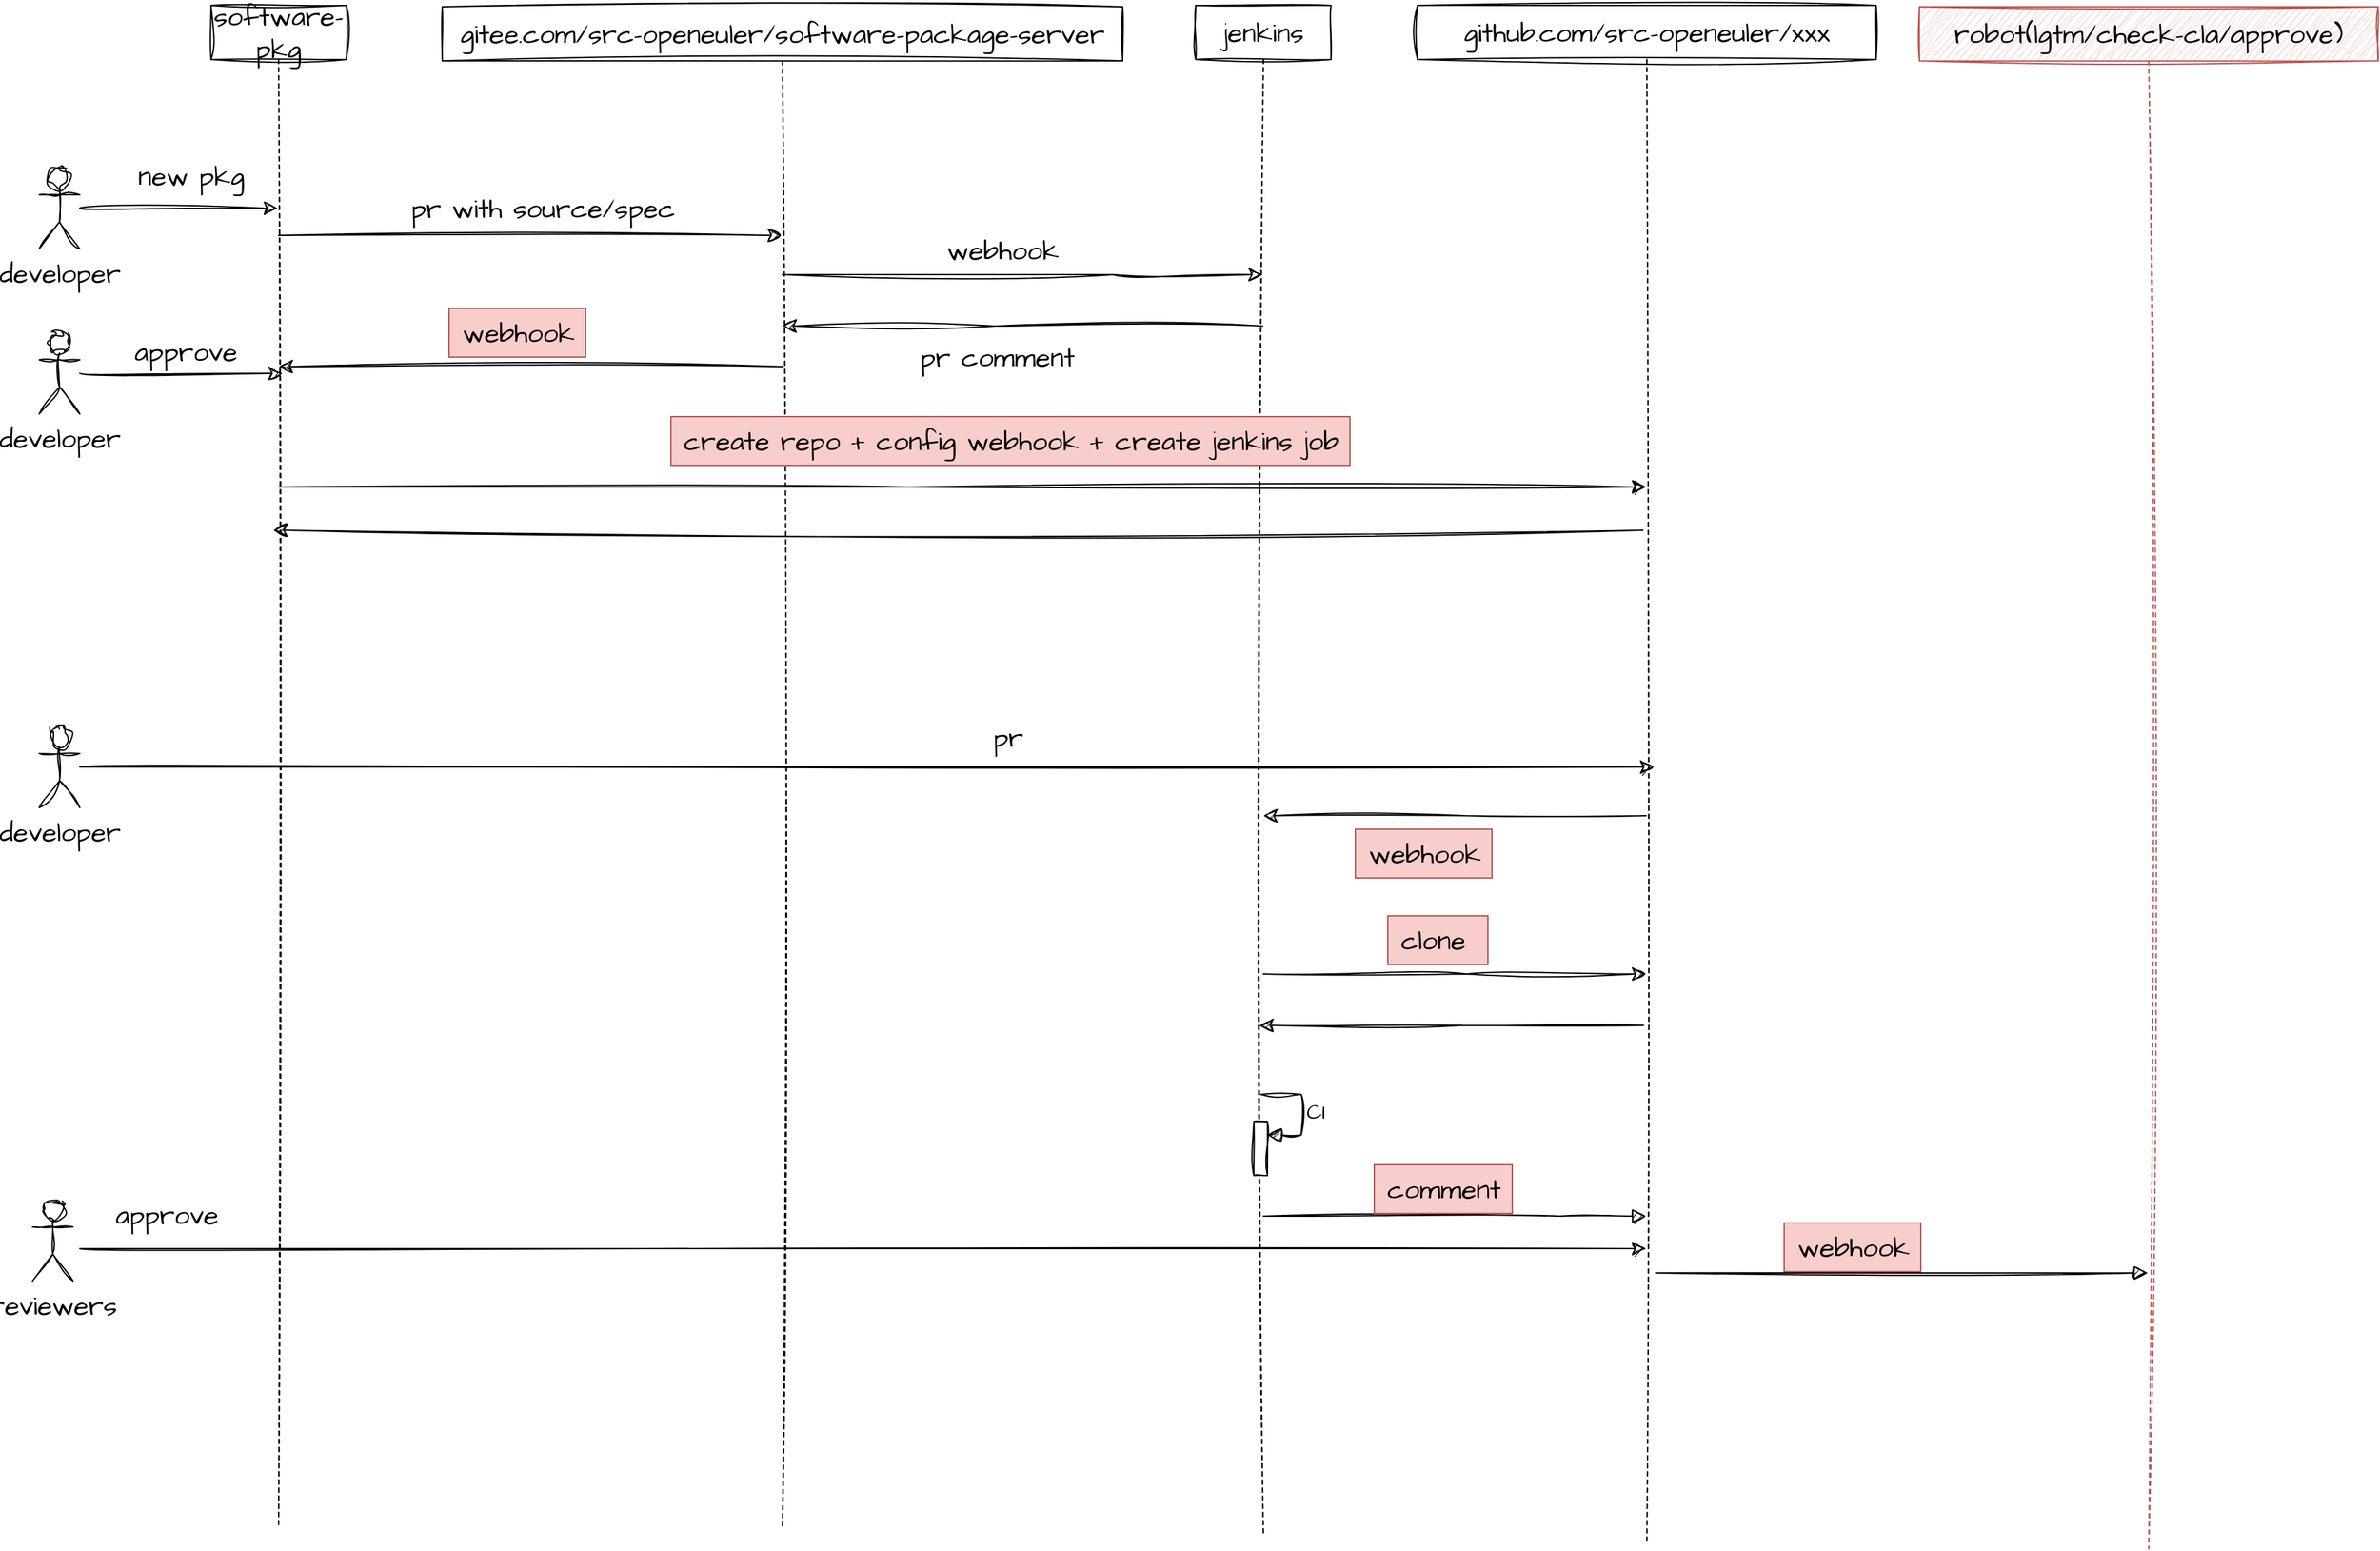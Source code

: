 <mxfile version="22.0.4" type="github">
  <diagram name="第 1 页" id="nX0OA5Yrxu2GbDCR7jsl">
    <mxGraphModel dx="3231" dy="1766" grid="0" gridSize="10" guides="1" tooltips="1" connect="1" arrows="1" fold="1" page="0" pageScale="1" pageWidth="827" pageHeight="1169" math="0" shadow="0">
      <root>
        <mxCell id="0" />
        <mxCell id="1" parent="0" />
        <mxCell id="My8W65zsZmGNKxrqSNCy-5" style="edgeStyle=none;curved=1;rounded=0;sketch=1;hachureGap=4;jiggle=2;curveFitting=1;orthogonalLoop=1;jettySize=auto;html=1;fontFamily=Architects Daughter;fontSource=https%3A%2F%2Ffonts.googleapis.com%2Fcss%3Ffamily%3DArchitects%2BDaughter;fontSize=16;startSize=8;endSize=8;" edge="1" parent="1" source="My8W65zsZmGNKxrqSNCy-1" target="My8W65zsZmGNKxrqSNCy-3">
          <mxGeometry relative="1" as="geometry" />
        </mxCell>
        <mxCell id="My8W65zsZmGNKxrqSNCy-1" value="developer" style="shape=umlActor;verticalLabelPosition=bottom;verticalAlign=top;html=1;outlineConnect=0;sketch=1;hachureGap=4;jiggle=2;curveFitting=1;fontFamily=Architects Daughter;fontSource=https%3A%2F%2Ffonts.googleapis.com%2Fcss%3Ffamily%3DArchitects%2BDaughter;fontSize=20;" vertex="1" parent="1">
          <mxGeometry x="-551" y="-6" width="30" height="60" as="geometry" />
        </mxCell>
        <mxCell id="My8W65zsZmGNKxrqSNCy-7" style="edgeStyle=none;curved=0;rounded=0;sketch=1;hachureGap=4;jiggle=2;curveFitting=1;orthogonalLoop=1;jettySize=auto;html=1;fontFamily=Architects Daughter;fontSource=https%3A%2F%2Ffonts.googleapis.com%2Fcss%3Ffamily%3DArchitects%2BDaughter;fontSize=16;startSize=8;endSize=8;" edge="1" parent="1" target="My8W65zsZmGNKxrqSNCy-4">
          <mxGeometry relative="1" as="geometry">
            <mxPoint x="-374" y="44" as="sourcePoint" />
            <mxPoint x="-203" y="44" as="targetPoint" />
          </mxGeometry>
        </mxCell>
        <mxCell id="My8W65zsZmGNKxrqSNCy-47" style="edgeStyle=none;curved=0;rounded=0;sketch=1;hachureGap=4;jiggle=2;curveFitting=1;orthogonalLoop=1;jettySize=auto;html=1;fontFamily=Architects Daughter;fontSource=https%3A%2F%2Ffonts.googleapis.com%2Fcss%3Ffamily%3DArchitects%2BDaughter;fontSize=16;startSize=8;endSize=8;" edge="1" parent="1" source="My8W65zsZmGNKxrqSNCy-3" target="My8W65zsZmGNKxrqSNCy-33">
          <mxGeometry relative="1" as="geometry">
            <Array as="points">
              <mxPoint x="92" y="230" />
            </Array>
          </mxGeometry>
        </mxCell>
        <mxCell id="My8W65zsZmGNKxrqSNCy-3" value="software-pkg" style="shape=umlLifeline;perimeter=lifelinePerimeter;whiteSpace=wrap;html=1;container=1;dropTarget=0;collapsible=0;recursiveResize=0;outlineConnect=0;portConstraint=eastwest;newEdgeStyle={&quot;curved&quot;:0,&quot;rounded&quot;:0};sketch=1;hachureGap=4;jiggle=2;curveFitting=1;fontFamily=Architects Daughter;fontSource=https%3A%2F%2Ffonts.googleapis.com%2Fcss%3Ffamily%3DArchitects%2BDaughter;fontSize=20;" vertex="1" parent="1">
          <mxGeometry x="-424" y="-126" width="100" height="1124" as="geometry" />
        </mxCell>
        <mxCell id="My8W65zsZmGNKxrqSNCy-14" style="edgeStyle=none;curved=0;rounded=0;sketch=1;hachureGap=4;jiggle=2;curveFitting=1;orthogonalLoop=1;jettySize=auto;html=1;fontFamily=Architects Daughter;fontSource=https%3A%2F%2Ffonts.googleapis.com%2Fcss%3Ffamily%3DArchitects%2BDaughter;fontSize=16;startSize=8;endSize=8;" edge="1" parent="1" source="My8W65zsZmGNKxrqSNCy-4" target="My8W65zsZmGNKxrqSNCy-11">
          <mxGeometry relative="1" as="geometry">
            <Array as="points">
              <mxPoint x="243" y="73" />
            </Array>
          </mxGeometry>
        </mxCell>
        <mxCell id="My8W65zsZmGNKxrqSNCy-25" style="edgeStyle=none;curved=0;rounded=0;sketch=1;hachureGap=4;jiggle=2;curveFitting=1;orthogonalLoop=1;jettySize=auto;html=1;fontFamily=Architects Daughter;fontSource=https%3A%2F%2Ffonts.googleapis.com%2Fcss%3Ffamily%3DArchitects%2BDaughter;fontSize=16;startSize=8;endSize=8;" edge="1" parent="1" target="My8W65zsZmGNKxrqSNCy-3">
          <mxGeometry relative="1" as="geometry">
            <mxPoint x="-357" y="146" as="targetPoint" />
            <mxPoint x="-1" y="141.0" as="sourcePoint" />
          </mxGeometry>
        </mxCell>
        <mxCell id="My8W65zsZmGNKxrqSNCy-4" value="gitee.com/src-openeuler/software-package-server" style="shape=umlLifeline;perimeter=lifelinePerimeter;whiteSpace=wrap;html=1;container=1;dropTarget=0;collapsible=0;recursiveResize=0;outlineConnect=0;portConstraint=eastwest;newEdgeStyle={&quot;curved&quot;:0,&quot;rounded&quot;:0};sketch=1;hachureGap=4;jiggle=2;curveFitting=1;fontFamily=Architects Daughter;fontSource=https%3A%2F%2Ffonts.googleapis.com%2Fcss%3Ffamily%3DArchitects%2BDaughter;fontSize=20;" vertex="1" parent="1">
          <mxGeometry x="-253" y="-125" width="503" height="1125" as="geometry" />
        </mxCell>
        <mxCell id="My8W65zsZmGNKxrqSNCy-6" value="new pkg" style="text;html=1;align=center;verticalAlign=middle;resizable=0;points=[];autosize=1;strokeColor=none;fillColor=none;fontSize=20;fontFamily=Architects Daughter;" vertex="1" parent="1">
          <mxGeometry x="-488" y="-18" width="97" height="36" as="geometry" />
        </mxCell>
        <mxCell id="My8W65zsZmGNKxrqSNCy-8" value="pr with source/spec" style="text;html=1;align=center;verticalAlign=middle;resizable=0;points=[];autosize=1;strokeColor=none;fillColor=none;fontSize=20;fontFamily=Architects Daughter;" vertex="1" parent="1">
          <mxGeometry x="-286" y="6" width="213" height="36" as="geometry" />
        </mxCell>
        <mxCell id="My8W65zsZmGNKxrqSNCy-22" style="edgeStyle=none;curved=0;rounded=0;sketch=1;hachureGap=4;jiggle=2;curveFitting=1;orthogonalLoop=1;jettySize=auto;html=1;fontFamily=Architects Daughter;fontSource=https%3A%2F%2Ffonts.googleapis.com%2Fcss%3Ffamily%3DArchitects%2BDaughter;fontSize=16;startSize=8;endSize=8;" edge="1" parent="1" source="My8W65zsZmGNKxrqSNCy-11" target="My8W65zsZmGNKxrqSNCy-4">
          <mxGeometry relative="1" as="geometry">
            <mxPoint x="253.333" y="147.333" as="targetPoint" />
            <Array as="points">
              <mxPoint x="156" y="111" />
            </Array>
          </mxGeometry>
        </mxCell>
        <mxCell id="My8W65zsZmGNKxrqSNCy-56" style="edgeStyle=none;curved=0;rounded=0;sketch=1;hachureGap=4;jiggle=2;curveFitting=1;orthogonalLoop=1;jettySize=auto;html=1;fontFamily=Architects Daughter;fontSource=https%3A%2F%2Ffonts.googleapis.com%2Fcss%3Ffamily%3DArchitects%2BDaughter;fontSize=16;startSize=8;endSize=8;" edge="1" parent="1" source="My8W65zsZmGNKxrqSNCy-11" target="My8W65zsZmGNKxrqSNCy-33">
          <mxGeometry relative="1" as="geometry">
            <Array as="points">
              <mxPoint x="504" y="590" />
            </Array>
          </mxGeometry>
        </mxCell>
        <mxCell id="My8W65zsZmGNKxrqSNCy-11" value="jenkins" style="shape=umlLifeline;perimeter=lifelinePerimeter;whiteSpace=wrap;html=1;container=1;dropTarget=0;collapsible=0;recursiveResize=0;outlineConnect=0;portConstraint=eastwest;newEdgeStyle={&quot;curved&quot;:0,&quot;rounded&quot;:0};sketch=1;hachureGap=4;jiggle=2;curveFitting=1;fontFamily=Architects Daughter;fontSource=https%3A%2F%2Ffonts.googleapis.com%2Fcss%3Ffamily%3DArchitects%2BDaughter;fontSize=20;" vertex="1" parent="1">
          <mxGeometry x="304" y="-126" width="100" height="1131" as="geometry" />
        </mxCell>
        <mxCell id="My8W65zsZmGNKxrqSNCy-61" value="" style="html=1;points=[[0,0,0,0,5],[0,1,0,0,-5],[1,0,0,0,5],[1,1,0,0,-5]];perimeter=orthogonalPerimeter;outlineConnect=0;targetShapes=umlLifeline;portConstraint=eastwest;newEdgeStyle={&quot;curved&quot;:0,&quot;rounded&quot;:0};sketch=1;hachureGap=4;jiggle=2;curveFitting=1;fontFamily=Architects Daughter;fontSource=https%3A%2F%2Ffonts.googleapis.com%2Fcss%3Ffamily%3DArchitects%2BDaughter;fontSize=20;" vertex="1" parent="My8W65zsZmGNKxrqSNCy-11">
          <mxGeometry x="43" y="825" width="10" height="40" as="geometry" />
        </mxCell>
        <mxCell id="My8W65zsZmGNKxrqSNCy-62" value="CI" style="html=1;align=left;spacingLeft=2;endArrow=block;rounded=0;edgeStyle=orthogonalEdgeStyle;curved=0;rounded=0;sketch=1;hachureGap=4;jiggle=2;curveFitting=1;fontFamily=Architects Daughter;fontSource=https%3A%2F%2Ffonts.googleapis.com%2Fcss%3Ffamily%3DArchitects%2BDaughter;fontSize=16;startSize=8;endSize=8;" edge="1" target="My8W65zsZmGNKxrqSNCy-61" parent="My8W65zsZmGNKxrqSNCy-11">
          <mxGeometry relative="1" as="geometry">
            <mxPoint x="48" y="805" as="sourcePoint" />
            <Array as="points">
              <mxPoint x="78" y="835" />
            </Array>
          </mxGeometry>
        </mxCell>
        <mxCell id="My8W65zsZmGNKxrqSNCy-15" value="webhook" style="text;html=1;align=center;verticalAlign=middle;resizable=0;points=[];autosize=1;strokeColor=none;fillColor=none;fontSize=20;fontFamily=Architects Daughter;" vertex="1" parent="1">
          <mxGeometry x="110" y="37" width="101" height="36" as="geometry" />
        </mxCell>
        <mxCell id="My8W65zsZmGNKxrqSNCy-23" value="pr comment" style="text;html=1;align=center;verticalAlign=middle;resizable=0;points=[];autosize=1;strokeColor=none;fillColor=none;fontSize=20;fontFamily=Architects Daughter;" vertex="1" parent="1">
          <mxGeometry x="91" y="116" width="132" height="36" as="geometry" />
        </mxCell>
        <mxCell id="My8W65zsZmGNKxrqSNCy-26" value="webhook" style="text;html=1;align=center;verticalAlign=middle;resizable=0;points=[];autosize=1;strokeColor=#b85450;fillColor=#f8cecc;fontSize=20;fontFamily=Architects Daughter;" vertex="1" parent="1">
          <mxGeometry x="-248" y="98" width="101" height="36" as="geometry" />
        </mxCell>
        <mxCell id="My8W65zsZmGNKxrqSNCy-49" style="edgeStyle=none;curved=0;rounded=0;sketch=1;hachureGap=4;jiggle=2;curveFitting=1;orthogonalLoop=1;jettySize=auto;html=1;fontFamily=Architects Daughter;fontSource=https%3A%2F%2Ffonts.googleapis.com%2Fcss%3Ffamily%3DArchitects%2BDaughter;fontSize=16;startSize=8;endSize=8;" edge="1" parent="1">
          <mxGeometry relative="1" as="geometry">
            <mxPoint x="-378" y="262" as="targetPoint" />
            <mxPoint x="634.5" y="262" as="sourcePoint" />
          </mxGeometry>
        </mxCell>
        <mxCell id="My8W65zsZmGNKxrqSNCy-54" style="edgeStyle=none;curved=0;rounded=0;sketch=1;hachureGap=4;jiggle=2;curveFitting=1;orthogonalLoop=1;jettySize=auto;html=1;fontFamily=Architects Daughter;fontSource=https%3A%2F%2Ffonts.googleapis.com%2Fcss%3Ffamily%3DArchitects%2BDaughter;fontSize=16;startSize=8;endSize=8;" edge="1" parent="1" source="My8W65zsZmGNKxrqSNCy-33" target="My8W65zsZmGNKxrqSNCy-11">
          <mxGeometry relative="1" as="geometry">
            <Array as="points">
              <mxPoint x="503" y="473" />
            </Array>
          </mxGeometry>
        </mxCell>
        <mxCell id="My8W65zsZmGNKxrqSNCy-33" value="github.com/src-openeuler/xxx" style="shape=umlLifeline;perimeter=lifelinePerimeter;whiteSpace=wrap;html=1;container=1;dropTarget=0;collapsible=0;recursiveResize=0;outlineConnect=0;portConstraint=eastwest;newEdgeStyle={&quot;curved&quot;:0,&quot;rounded&quot;:0};sketch=1;hachureGap=4;jiggle=2;curveFitting=1;fontFamily=Architects Daughter;fontSource=https%3A%2F%2Ffonts.googleapis.com%2Fcss%3Ffamily%3DArchitects%2BDaughter;fontSize=20;" vertex="1" parent="1">
          <mxGeometry x="468" y="-126" width="339" height="1137" as="geometry" />
        </mxCell>
        <mxCell id="My8W65zsZmGNKxrqSNCy-48" value="create repo + config webhook + create jenkins job" style="text;html=1;align=center;verticalAlign=middle;resizable=0;points=[];autosize=1;strokeColor=#b85450;fillColor=#f8cecc;fontSize=20;fontFamily=Architects Daughter;" vertex="1" parent="1">
          <mxGeometry x="-84" y="178" width="502" height="36" as="geometry" />
        </mxCell>
        <mxCell id="My8W65zsZmGNKxrqSNCy-52" style="edgeStyle=none;curved=1;rounded=0;sketch=1;hachureGap=4;jiggle=2;curveFitting=1;orthogonalLoop=1;jettySize=auto;html=1;fontFamily=Architects Daughter;fontSource=https%3A%2F%2Ffonts.googleapis.com%2Fcss%3Ffamily%3DArchitects%2BDaughter;fontSize=16;startSize=8;endSize=8;" edge="1" parent="1" source="My8W65zsZmGNKxrqSNCy-51">
          <mxGeometry relative="1" as="geometry">
            <mxPoint x="643" y="437" as="targetPoint" />
          </mxGeometry>
        </mxCell>
        <mxCell id="My8W65zsZmGNKxrqSNCy-51" value="developer" style="shape=umlActor;verticalLabelPosition=bottom;verticalAlign=top;html=1;outlineConnect=0;sketch=1;hachureGap=4;jiggle=2;curveFitting=1;fontFamily=Architects Daughter;fontSource=https%3A%2F%2Ffonts.googleapis.com%2Fcss%3Ffamily%3DArchitects%2BDaughter;fontSize=20;" vertex="1" parent="1">
          <mxGeometry x="-551" y="407" width="30" height="60" as="geometry" />
        </mxCell>
        <mxCell id="My8W65zsZmGNKxrqSNCy-53" value="pr" style="text;html=1;align=center;verticalAlign=middle;resizable=0;points=[];autosize=1;strokeColor=none;fillColor=none;fontSize=20;fontFamily=Architects Daughter;" vertex="1" parent="1">
          <mxGeometry x="145" y="397" width="40" height="36" as="geometry" />
        </mxCell>
        <mxCell id="My8W65zsZmGNKxrqSNCy-55" value="webhook" style="text;html=1;align=center;verticalAlign=middle;resizable=0;points=[];autosize=1;strokeColor=#b85450;fillColor=#f8cecc;fontSize=20;fontFamily=Architects Daughter;" vertex="1" parent="1">
          <mxGeometry x="422" y="483" width="101" height="36" as="geometry" />
        </mxCell>
        <mxCell id="My8W65zsZmGNKxrqSNCy-57" value="clone&amp;nbsp;" style="text;html=1;align=center;verticalAlign=middle;resizable=0;points=[];autosize=1;strokeColor=#b85450;fillColor=#f8cecc;fontSize=20;fontFamily=Architects Daughter;" vertex="1" parent="1">
          <mxGeometry x="446" y="547" width="74" height="36" as="geometry" />
        </mxCell>
        <mxCell id="My8W65zsZmGNKxrqSNCy-59" style="edgeStyle=none;curved=0;rounded=0;sketch=1;hachureGap=4;jiggle=2;curveFitting=1;orthogonalLoop=1;jettySize=auto;html=1;fontFamily=Architects Daughter;fontSource=https%3A%2F%2Ffonts.googleapis.com%2Fcss%3Ffamily%3DArchitects%2BDaughter;fontSize=16;startSize=8;endSize=8;" edge="1" parent="1">
          <mxGeometry relative="1" as="geometry">
            <mxPoint x="635" y="628" as="sourcePoint" />
            <mxPoint x="351" y="628" as="targetPoint" />
            <Array as="points">
              <mxPoint x="501" y="628" />
            </Array>
          </mxGeometry>
        </mxCell>
        <mxCell id="My8W65zsZmGNKxrqSNCy-63" value="" style="html=1;verticalAlign=bottom;endArrow=block;curved=0;rounded=0;sketch=1;hachureGap=4;jiggle=2;curveFitting=1;fontFamily=Architects Daughter;fontSource=https%3A%2F%2Ffonts.googleapis.com%2Fcss%3Ffamily%3DArchitects%2BDaughter;fontSize=16;startSize=8;endSize=8;" edge="1" parent="1" source="My8W65zsZmGNKxrqSNCy-11" target="My8W65zsZmGNKxrqSNCy-33">
          <mxGeometry x="0.004" width="80" relative="1" as="geometry">
            <mxPoint x="367" y="760" as="sourcePoint" />
            <mxPoint x="447" y="760" as="targetPoint" />
            <Array as="points">
              <mxPoint x="573" y="769" />
            </Array>
            <mxPoint as="offset" />
          </mxGeometry>
        </mxCell>
        <mxCell id="My8W65zsZmGNKxrqSNCy-68" style="edgeStyle=none;curved=1;rounded=0;sketch=1;hachureGap=4;jiggle=2;curveFitting=1;orthogonalLoop=1;jettySize=auto;html=1;fontFamily=Architects Daughter;fontSource=https%3A%2F%2Ffonts.googleapis.com%2Fcss%3Ffamily%3DArchitects%2BDaughter;fontSize=16;startSize=8;endSize=8;" edge="1" parent="1" target="My8W65zsZmGNKxrqSNCy-33">
          <mxGeometry relative="1" as="geometry">
            <mxPoint x="-521" y="793" as="sourcePoint" />
            <mxPoint x="353.5" y="793" as="targetPoint" />
          </mxGeometry>
        </mxCell>
        <mxCell id="My8W65zsZmGNKxrqSNCy-64" value="reviewers" style="shape=umlActor;verticalLabelPosition=bottom;verticalAlign=top;html=1;outlineConnect=0;sketch=1;hachureGap=4;jiggle=2;curveFitting=1;fontFamily=Architects Daughter;fontSource=https%3A%2F%2Ffonts.googleapis.com%2Fcss%3Ffamily%3DArchitects%2BDaughter;fontSize=20;" vertex="1" parent="1">
          <mxGeometry x="-556" y="757" width="30" height="60" as="geometry" />
        </mxCell>
        <mxCell id="My8W65zsZmGNKxrqSNCy-66" style="edgeStyle=none;curved=1;rounded=0;sketch=1;hachureGap=4;jiggle=2;curveFitting=1;orthogonalLoop=1;jettySize=auto;html=1;fontFamily=Architects Daughter;fontSource=https%3A%2F%2Ffonts.googleapis.com%2Fcss%3Ffamily%3DArchitects%2BDaughter;fontSize=16;startSize=8;endSize=8;" edge="1" parent="1" source="My8W65zsZmGNKxrqSNCy-65">
          <mxGeometry relative="1" as="geometry">
            <mxPoint x="-371" y="146" as="targetPoint" />
          </mxGeometry>
        </mxCell>
        <mxCell id="My8W65zsZmGNKxrqSNCy-65" value="developer" style="shape=umlActor;verticalLabelPosition=bottom;verticalAlign=top;html=1;outlineConnect=0;sketch=1;hachureGap=4;jiggle=2;curveFitting=1;fontFamily=Architects Daughter;fontSource=https%3A%2F%2Ffonts.googleapis.com%2Fcss%3Ffamily%3DArchitects%2BDaughter;fontSize=20;" vertex="1" parent="1">
          <mxGeometry x="-551" y="116" width="30" height="60" as="geometry" />
        </mxCell>
        <mxCell id="My8W65zsZmGNKxrqSNCy-67" value="approve" style="text;html=1;align=center;verticalAlign=middle;resizable=0;points=[];autosize=1;strokeColor=none;fillColor=none;fontSize=20;fontFamily=Architects Daughter;" vertex="1" parent="1">
          <mxGeometry x="-490" y="112" width="94" height="36" as="geometry" />
        </mxCell>
        <mxCell id="My8W65zsZmGNKxrqSNCy-69" value="approve" style="text;html=1;align=center;verticalAlign=middle;resizable=0;points=[];autosize=1;strokeColor=none;fillColor=none;fontSize=20;fontFamily=Architects Daughter;" vertex="1" parent="1">
          <mxGeometry x="-504" y="750" width="94" height="36" as="geometry" />
        </mxCell>
        <mxCell id="My8W65zsZmGNKxrqSNCy-70" value="robot(lgtm/check-cla/approve)" style="shape=umlLifeline;perimeter=lifelinePerimeter;whiteSpace=wrap;html=1;container=1;dropTarget=0;collapsible=0;recursiveResize=0;outlineConnect=0;portConstraint=eastwest;newEdgeStyle={&quot;curved&quot;:0,&quot;rounded&quot;:0};sketch=1;hachureGap=4;jiggle=2;curveFitting=1;fontFamily=Architects Daughter;fontSource=https%3A%2F%2Ffonts.googleapis.com%2Fcss%3Ffamily%3DArchitects%2BDaughter;fontSize=20;fillColor=#f8cecc;strokeColor=#b85450;" vertex="1" parent="1">
          <mxGeometry x="839" y="-125" width="339" height="1140" as="geometry" />
        </mxCell>
        <mxCell id="My8W65zsZmGNKxrqSNCy-71" value="" style="html=1;verticalAlign=bottom;endArrow=block;curved=0;rounded=0;sketch=1;hachureGap=4;jiggle=2;curveFitting=1;fontFamily=Architects Daughter;fontSource=https%3A%2F%2Ffonts.googleapis.com%2Fcss%3Ffamily%3DArchitects%2BDaughter;fontSize=16;startSize=8;endSize=8;" edge="1" parent="1" target="My8W65zsZmGNKxrqSNCy-70">
          <mxGeometry width="80" relative="1" as="geometry">
            <mxPoint x="644" y="811" as="sourcePoint" />
            <mxPoint x="724" y="811" as="targetPoint" />
          </mxGeometry>
        </mxCell>
        <mxCell id="My8W65zsZmGNKxrqSNCy-72" value="webhook" style="text;html=1;align=center;verticalAlign=middle;resizable=0;points=[];autosize=1;strokeColor=#b85450;fillColor=#f8cecc;fontSize=20;fontFamily=Architects Daughter;" vertex="1" parent="1">
          <mxGeometry x="739" y="774" width="101" height="36" as="geometry" />
        </mxCell>
        <mxCell id="My8W65zsZmGNKxrqSNCy-73" value="comment" style="text;html=1;align=center;verticalAlign=middle;resizable=0;points=[];autosize=1;strokeColor=#b85450;fillColor=#f8cecc;fontSize=20;fontFamily=Architects Daughter;" vertex="1" parent="1">
          <mxGeometry x="436" y="731" width="102" height="36" as="geometry" />
        </mxCell>
      </root>
    </mxGraphModel>
  </diagram>
</mxfile>
